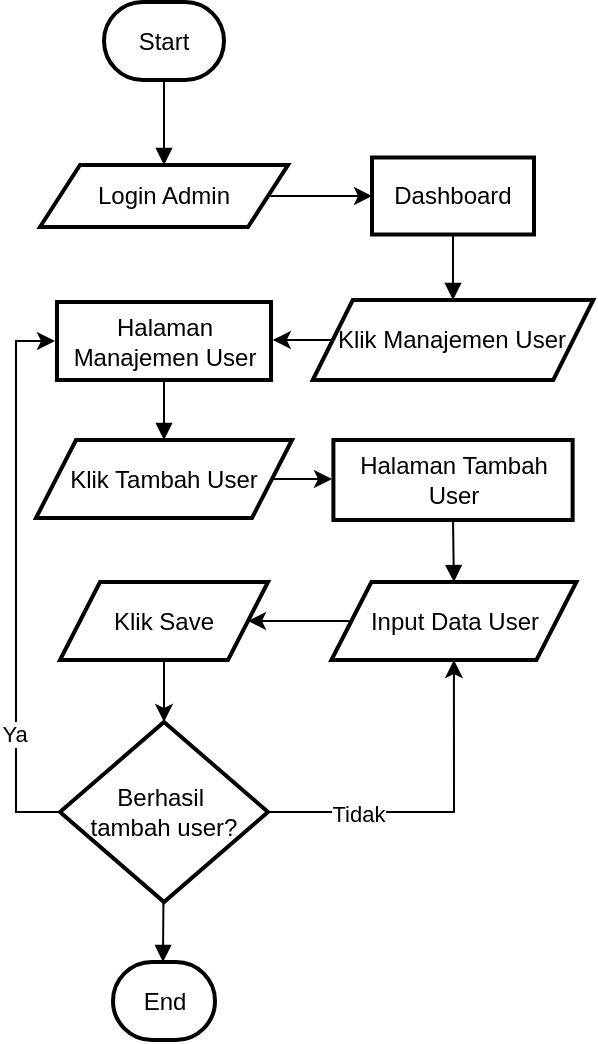 <mxfile version="28.2.1" pages="5">
  <diagram name="Page-1" id="9uMEYxBo3IEcqeKwE3GO">
    <mxGraphModel dx="1042" dy="562" grid="1" gridSize="10" guides="1" tooltips="1" connect="1" arrows="1" fold="1" page="1" pageScale="1" pageWidth="827" pageHeight="1169" math="0" shadow="0">
      <root>
        <mxCell id="0" />
        <mxCell id="1" parent="0" />
        <mxCell id="-Fsse6KK2wDtD502SSPF-1" value="Start" style="rounded=1;whiteSpace=wrap;arcSize=50;strokeWidth=2;" vertex="1" parent="1">
          <mxGeometry x="116" y="20" width="60" height="39" as="geometry" />
        </mxCell>
        <mxCell id="-Fsse6KK2wDtD502SSPF-22" style="edgeStyle=orthogonalEdgeStyle;rounded=0;orthogonalLoop=1;jettySize=auto;html=1;entryX=0;entryY=0.5;entryDx=0;entryDy=0;" edge="1" parent="1" source="-Fsse6KK2wDtD502SSPF-2" target="-Fsse6KK2wDtD502SSPF-3">
          <mxGeometry relative="1" as="geometry" />
        </mxCell>
        <mxCell id="-Fsse6KK2wDtD502SSPF-2" value="Login Admin" style="shape=parallelogram;perimeter=parallelogramPerimeter;fixedSize=1;strokeWidth=2;whiteSpace=wrap;" vertex="1" parent="1">
          <mxGeometry x="84" y="101.5" width="124" height="31" as="geometry" />
        </mxCell>
        <mxCell id="-Fsse6KK2wDtD502SSPF-3" value="Dashboard" style="whiteSpace=wrap;strokeWidth=2;" vertex="1" parent="1">
          <mxGeometry x="250" y="97.75" width="81" height="38.5" as="geometry" />
        </mxCell>
        <mxCell id="-Fsse6KK2wDtD502SSPF-23" style="edgeStyle=orthogonalEdgeStyle;rounded=0;orthogonalLoop=1;jettySize=auto;html=1;entryX=1;entryY=0.5;entryDx=0;entryDy=0;" edge="1" parent="1" source="-Fsse6KK2wDtD502SSPF-4" target="-Fsse6KK2wDtD502SSPF-5">
          <mxGeometry relative="1" as="geometry" />
        </mxCell>
        <mxCell id="-Fsse6KK2wDtD502SSPF-4" value="Klik Manajemen User" style="shape=parallelogram;perimeter=parallelogramPerimeter;fixedSize=1;strokeWidth=2;whiteSpace=wrap;" vertex="1" parent="1">
          <mxGeometry x="220.38" y="169" width="140.25" height="40" as="geometry" />
        </mxCell>
        <mxCell id="-Fsse6KK2wDtD502SSPF-5" value="Halaman Manajemen User" style="whiteSpace=wrap;strokeWidth=2;" vertex="1" parent="1">
          <mxGeometry x="92.5" y="170" width="107" height="39" as="geometry" />
        </mxCell>
        <mxCell id="-Fsse6KK2wDtD502SSPF-24" style="edgeStyle=orthogonalEdgeStyle;rounded=0;orthogonalLoop=1;jettySize=auto;html=1;entryX=0;entryY=0.5;entryDx=0;entryDy=0;" edge="1" parent="1" source="-Fsse6KK2wDtD502SSPF-6" target="-Fsse6KK2wDtD502SSPF-7">
          <mxGeometry relative="1" as="geometry" />
        </mxCell>
        <mxCell id="-Fsse6KK2wDtD502SSPF-6" value="Klik Tambah User" style="shape=parallelogram;perimeter=parallelogramPerimeter;fixedSize=1;strokeWidth=2;whiteSpace=wrap;" vertex="1" parent="1">
          <mxGeometry x="82" y="239" width="128" height="39" as="geometry" />
        </mxCell>
        <mxCell id="-Fsse6KK2wDtD502SSPF-7" value="Halaman Tambah User" style="whiteSpace=wrap;strokeWidth=2;" vertex="1" parent="1">
          <mxGeometry x="230.7" y="239" width="119.62" height="40" as="geometry" />
        </mxCell>
        <mxCell id="-Fsse6KK2wDtD502SSPF-25" style="edgeStyle=orthogonalEdgeStyle;rounded=0;orthogonalLoop=1;jettySize=auto;html=1;entryX=1;entryY=0.5;entryDx=0;entryDy=0;" edge="1" parent="1" source="-Fsse6KK2wDtD502SSPF-8" target="-Fsse6KK2wDtD502SSPF-9">
          <mxGeometry relative="1" as="geometry" />
        </mxCell>
        <mxCell id="-Fsse6KK2wDtD502SSPF-8" value="Input Data User" style="shape=parallelogram;perimeter=parallelogramPerimeter;fixedSize=1;strokeWidth=2;whiteSpace=wrap;" vertex="1" parent="1">
          <mxGeometry x="229.7" y="310" width="122.5" height="39" as="geometry" />
        </mxCell>
        <mxCell id="-Fsse6KK2wDtD502SSPF-27" style="edgeStyle=orthogonalEdgeStyle;rounded=0;orthogonalLoop=1;jettySize=auto;html=1;entryX=0.5;entryY=0;entryDx=0;entryDy=0;" edge="1" parent="1" source="-Fsse6KK2wDtD502SSPF-9" target="-Fsse6KK2wDtD502SSPF-26">
          <mxGeometry relative="1" as="geometry" />
        </mxCell>
        <mxCell id="-Fsse6KK2wDtD502SSPF-9" value="Klik Save" style="shape=parallelogram;perimeter=parallelogramPerimeter;fixedSize=1;strokeWidth=2;whiteSpace=wrap;" vertex="1" parent="1">
          <mxGeometry x="94" y="310" width="104" height="39" as="geometry" />
        </mxCell>
        <mxCell id="-Fsse6KK2wDtD502SSPF-11" value="End" style="rounded=1;whiteSpace=wrap;arcSize=50;strokeWidth=2;" vertex="1" parent="1">
          <mxGeometry x="120.5" y="500" width="51" height="39" as="geometry" />
        </mxCell>
        <mxCell id="-Fsse6KK2wDtD502SSPF-12" value="" style="curved=1;startArrow=none;endArrow=block;exitX=0.5;exitY=1;entryX=0.5;entryY=0;rounded=0;" edge="1" parent="1" source="-Fsse6KK2wDtD502SSPF-1" target="-Fsse6KK2wDtD502SSPF-2">
          <mxGeometry relative="1" as="geometry">
            <Array as="points" />
          </mxGeometry>
        </mxCell>
        <mxCell id="-Fsse6KK2wDtD502SSPF-14" value="" style="curved=1;startArrow=none;endArrow=block;exitX=0.5;exitY=1;entryX=0.5;entryY=0;rounded=0;" edge="1" parent="1" source="-Fsse6KK2wDtD502SSPF-3" target="-Fsse6KK2wDtD502SSPF-4">
          <mxGeometry relative="1" as="geometry">
            <Array as="points" />
          </mxGeometry>
        </mxCell>
        <mxCell id="-Fsse6KK2wDtD502SSPF-16" value="" style="curved=1;startArrow=none;endArrow=block;exitX=0.5;exitY=1;entryX=0.5;entryY=0;rounded=0;" edge="1" parent="1" source="-Fsse6KK2wDtD502SSPF-5" target="-Fsse6KK2wDtD502SSPF-6">
          <mxGeometry relative="1" as="geometry">
            <Array as="points" />
          </mxGeometry>
        </mxCell>
        <mxCell id="-Fsse6KK2wDtD502SSPF-18" value="" style="curved=1;startArrow=none;endArrow=block;exitX=0.5;exitY=1;entryX=0.5;entryY=0;rounded=0;" edge="1" parent="1" source="-Fsse6KK2wDtD502SSPF-7" target="-Fsse6KK2wDtD502SSPF-8">
          <mxGeometry relative="1" as="geometry">
            <Array as="points" />
          </mxGeometry>
        </mxCell>
        <mxCell id="-Fsse6KK2wDtD502SSPF-21" value="" style="curved=1;startArrow=none;endArrow=block;exitX=0.5;exitY=1;entryX=0.49;entryY=0;rounded=0;" edge="1" parent="1" target="-Fsse6KK2wDtD502SSPF-11">
          <mxGeometry relative="1" as="geometry">
            <Array as="points" />
            <mxPoint x="146" y="430" as="sourcePoint" />
          </mxGeometry>
        </mxCell>
        <mxCell id="-Fsse6KK2wDtD502SSPF-28" style="edgeStyle=orthogonalEdgeStyle;rounded=0;orthogonalLoop=1;jettySize=auto;html=1;entryX=0.5;entryY=1;entryDx=0;entryDy=0;" edge="1" parent="1" source="-Fsse6KK2wDtD502SSPF-26" target="-Fsse6KK2wDtD502SSPF-8">
          <mxGeometry relative="1" as="geometry" />
        </mxCell>
        <mxCell id="-Fsse6KK2wDtD502SSPF-29" value="Tidak" style="edgeLabel;html=1;align=center;verticalAlign=middle;resizable=0;points=[];" vertex="1" connectable="0" parent="-Fsse6KK2wDtD502SSPF-28">
          <mxGeometry x="-0.472" y="-1" relative="1" as="geometry">
            <mxPoint as="offset" />
          </mxGeometry>
        </mxCell>
        <mxCell id="-Fsse6KK2wDtD502SSPF-30" style="edgeStyle=orthogonalEdgeStyle;rounded=0;orthogonalLoop=1;jettySize=auto;html=1;entryX=0;entryY=0.5;entryDx=0;entryDy=0;" edge="1" parent="1">
          <mxGeometry relative="1" as="geometry">
            <mxPoint x="93" y="425" as="sourcePoint" />
            <mxPoint x="91.5" y="189.5" as="targetPoint" />
            <Array as="points">
              <mxPoint x="72" y="425" />
              <mxPoint x="72" y="190" />
            </Array>
          </mxGeometry>
        </mxCell>
        <mxCell id="-Fsse6KK2wDtD502SSPF-31" value="Ya" style="edgeLabel;html=1;align=center;verticalAlign=middle;resizable=0;points=[];" vertex="1" connectable="0" parent="-Fsse6KK2wDtD502SSPF-30">
          <mxGeometry x="-0.564" y="1" relative="1" as="geometry">
            <mxPoint as="offset" />
          </mxGeometry>
        </mxCell>
        <mxCell id="-Fsse6KK2wDtD502SSPF-26" value="Berhasil&amp;nbsp;&lt;div&gt;tambah user?&lt;/div&gt;" style="rhombus;whiteSpace=wrap;html=1;strokeWidth=2;" vertex="1" parent="1">
          <mxGeometry x="94" y="380" width="104" height="90" as="geometry" />
        </mxCell>
      </root>
    </mxGraphModel>
  </diagram>
  <diagram id="5_Augxhvg50L1QtNSz3u" name="Page-2">
    <mxGraphModel dx="1042" dy="562" grid="1" gridSize="10" guides="1" tooltips="1" connect="1" arrows="1" fold="1" page="1" pageScale="1" pageWidth="827" pageHeight="1169" math="0" shadow="0">
      <root>
        <mxCell id="0" />
        <mxCell id="1" parent="0" />
        <mxCell id="MgjwpWMAUwh1bHipNzej-1" value="Start" style="rounded=1;whiteSpace=wrap;arcSize=50;strokeWidth=2;" vertex="1" parent="1">
          <mxGeometry x="94" y="30" width="60" height="39" as="geometry" />
        </mxCell>
        <mxCell id="MgjwpWMAUwh1bHipNzej-2" style="edgeStyle=orthogonalEdgeStyle;rounded=0;orthogonalLoop=1;jettySize=auto;html=1;entryX=0;entryY=0.5;entryDx=0;entryDy=0;" edge="1" parent="1" source="MgjwpWMAUwh1bHipNzej-3" target="MgjwpWMAUwh1bHipNzej-4">
          <mxGeometry relative="1" as="geometry" />
        </mxCell>
        <mxCell id="MgjwpWMAUwh1bHipNzej-3" value="Login Guru" style="shape=parallelogram;perimeter=parallelogramPerimeter;fixedSize=1;strokeWidth=2;whiteSpace=wrap;" vertex="1" parent="1">
          <mxGeometry x="62" y="111.5" width="124" height="31" as="geometry" />
        </mxCell>
        <mxCell id="MgjwpWMAUwh1bHipNzej-4" value="Dashboard" style="whiteSpace=wrap;strokeWidth=2;" vertex="1" parent="1">
          <mxGeometry x="228" y="107.75" width="81" height="38.5" as="geometry" />
        </mxCell>
        <mxCell id="MgjwpWMAUwh1bHipNzej-5" style="edgeStyle=orthogonalEdgeStyle;rounded=0;orthogonalLoop=1;jettySize=auto;html=1;entryX=1;entryY=0.5;entryDx=0;entryDy=0;" edge="1" parent="1" source="MgjwpWMAUwh1bHipNzej-6" target="MgjwpWMAUwh1bHipNzej-7">
          <mxGeometry relative="1" as="geometry" />
        </mxCell>
        <mxCell id="MgjwpWMAUwh1bHipNzej-6" value="Klik Classroom" style="shape=parallelogram;perimeter=parallelogramPerimeter;fixedSize=1;strokeWidth=2;whiteSpace=wrap;" vertex="1" parent="1">
          <mxGeometry x="198.38" y="179" width="140.25" height="40" as="geometry" />
        </mxCell>
        <mxCell id="MgjwpWMAUwh1bHipNzej-7" value="Halaman Data Kelas" style="whiteSpace=wrap;strokeWidth=2;" vertex="1" parent="1">
          <mxGeometry x="70.5" y="180" width="107" height="39" as="geometry" />
        </mxCell>
        <mxCell id="MgjwpWMAUwh1bHipNzej-8" style="edgeStyle=orthogonalEdgeStyle;rounded=0;orthogonalLoop=1;jettySize=auto;html=1;entryX=0;entryY=0.5;entryDx=0;entryDy=0;" edge="1" parent="1" source="MgjwpWMAUwh1bHipNzej-9" target="MgjwpWMAUwh1bHipNzej-10">
          <mxGeometry relative="1" as="geometry" />
        </mxCell>
        <mxCell id="MgjwpWMAUwh1bHipNzej-9" value="Klik Tambah Kelas" style="shape=parallelogram;perimeter=parallelogramPerimeter;fixedSize=1;strokeWidth=2;whiteSpace=wrap;" vertex="1" parent="1">
          <mxGeometry x="60" y="249" width="128" height="39" as="geometry" />
        </mxCell>
        <mxCell id="MgjwpWMAUwh1bHipNzej-10" value="Halaman Tambah Kelas" style="whiteSpace=wrap;strokeWidth=2;" vertex="1" parent="1">
          <mxGeometry x="208.7" y="249" width="119.62" height="40" as="geometry" />
        </mxCell>
        <mxCell id="MgjwpWMAUwh1bHipNzej-11" style="edgeStyle=orthogonalEdgeStyle;rounded=0;orthogonalLoop=1;jettySize=auto;html=1;entryX=1;entryY=0.5;entryDx=0;entryDy=0;" edge="1" parent="1" source="MgjwpWMAUwh1bHipNzej-12" target="MgjwpWMAUwh1bHipNzej-14">
          <mxGeometry relative="1" as="geometry" />
        </mxCell>
        <mxCell id="MgjwpWMAUwh1bHipNzej-12" value="Input Data Kelas" style="shape=parallelogram;perimeter=parallelogramPerimeter;fixedSize=1;strokeWidth=2;whiteSpace=wrap;" vertex="1" parent="1">
          <mxGeometry x="207.7" y="320" width="122.5" height="39" as="geometry" />
        </mxCell>
        <mxCell id="MgjwpWMAUwh1bHipNzej-13" style="edgeStyle=orthogonalEdgeStyle;rounded=0;orthogonalLoop=1;jettySize=auto;html=1;entryX=0.5;entryY=0;entryDx=0;entryDy=0;" edge="1" parent="1" source="MgjwpWMAUwh1bHipNzej-14" target="MgjwpWMAUwh1bHipNzej-25">
          <mxGeometry relative="1" as="geometry" />
        </mxCell>
        <mxCell id="MgjwpWMAUwh1bHipNzej-14" value="Klik Save" style="shape=parallelogram;perimeter=parallelogramPerimeter;fixedSize=1;strokeWidth=2;whiteSpace=wrap;" vertex="1" parent="1">
          <mxGeometry x="72" y="320" width="104" height="39" as="geometry" />
        </mxCell>
        <mxCell id="MgjwpWMAUwh1bHipNzej-15" value="End" style="rounded=1;whiteSpace=wrap;arcSize=50;strokeWidth=2;" vertex="1" parent="1">
          <mxGeometry x="98.5" y="510" width="51" height="39" as="geometry" />
        </mxCell>
        <mxCell id="MgjwpWMAUwh1bHipNzej-16" value="" style="curved=1;startArrow=none;endArrow=block;exitX=0.5;exitY=1;entryX=0.5;entryY=0;rounded=0;" edge="1" parent="1" source="MgjwpWMAUwh1bHipNzej-1" target="MgjwpWMAUwh1bHipNzej-3">
          <mxGeometry relative="1" as="geometry">
            <Array as="points" />
          </mxGeometry>
        </mxCell>
        <mxCell id="MgjwpWMAUwh1bHipNzej-17" value="" style="curved=1;startArrow=none;endArrow=block;exitX=0.5;exitY=1;entryX=0.5;entryY=0;rounded=0;" edge="1" parent="1" source="MgjwpWMAUwh1bHipNzej-4" target="MgjwpWMAUwh1bHipNzej-6">
          <mxGeometry relative="1" as="geometry">
            <Array as="points" />
          </mxGeometry>
        </mxCell>
        <mxCell id="MgjwpWMAUwh1bHipNzej-18" value="" style="curved=1;startArrow=none;endArrow=block;exitX=0.5;exitY=1;entryX=0.5;entryY=0;rounded=0;" edge="1" parent="1" source="MgjwpWMAUwh1bHipNzej-7" target="MgjwpWMAUwh1bHipNzej-9">
          <mxGeometry relative="1" as="geometry">
            <Array as="points" />
          </mxGeometry>
        </mxCell>
        <mxCell id="MgjwpWMAUwh1bHipNzej-19" value="" style="curved=1;startArrow=none;endArrow=block;exitX=0.5;exitY=1;entryX=0.5;entryY=0;rounded=0;" edge="1" parent="1" source="MgjwpWMAUwh1bHipNzej-10" target="MgjwpWMAUwh1bHipNzej-12">
          <mxGeometry relative="1" as="geometry">
            <Array as="points" />
          </mxGeometry>
        </mxCell>
        <mxCell id="MgjwpWMAUwh1bHipNzej-20" value="" style="curved=1;startArrow=none;endArrow=block;exitX=0.5;exitY=1;entryX=0.49;entryY=0;rounded=0;" edge="1" parent="1" target="MgjwpWMAUwh1bHipNzej-15">
          <mxGeometry relative="1" as="geometry">
            <Array as="points" />
            <mxPoint x="124" y="440" as="sourcePoint" />
          </mxGeometry>
        </mxCell>
        <mxCell id="MgjwpWMAUwh1bHipNzej-21" style="edgeStyle=orthogonalEdgeStyle;rounded=0;orthogonalLoop=1;jettySize=auto;html=1;entryX=0.5;entryY=1;entryDx=0;entryDy=0;" edge="1" parent="1" source="MgjwpWMAUwh1bHipNzej-25" target="MgjwpWMAUwh1bHipNzej-12">
          <mxGeometry relative="1" as="geometry" />
        </mxCell>
        <mxCell id="MgjwpWMAUwh1bHipNzej-22" value="Tidak" style="edgeLabel;html=1;align=center;verticalAlign=middle;resizable=0;points=[];" vertex="1" connectable="0" parent="MgjwpWMAUwh1bHipNzej-21">
          <mxGeometry x="-0.472" y="-1" relative="1" as="geometry">
            <mxPoint as="offset" />
          </mxGeometry>
        </mxCell>
        <mxCell id="MgjwpWMAUwh1bHipNzej-23" style="edgeStyle=orthogonalEdgeStyle;rounded=0;orthogonalLoop=1;jettySize=auto;html=1;entryX=0;entryY=0.5;entryDx=0;entryDy=0;" edge="1" parent="1">
          <mxGeometry relative="1" as="geometry">
            <mxPoint x="71" y="435" as="sourcePoint" />
            <mxPoint x="69.5" y="199.5" as="targetPoint" />
            <Array as="points">
              <mxPoint x="50" y="435" />
              <mxPoint x="50" y="200" />
            </Array>
          </mxGeometry>
        </mxCell>
        <mxCell id="MgjwpWMAUwh1bHipNzej-24" value="Ya" style="edgeLabel;html=1;align=center;verticalAlign=middle;resizable=0;points=[];" vertex="1" connectable="0" parent="MgjwpWMAUwh1bHipNzej-23">
          <mxGeometry x="-0.564" y="1" relative="1" as="geometry">
            <mxPoint as="offset" />
          </mxGeometry>
        </mxCell>
        <mxCell id="MgjwpWMAUwh1bHipNzej-25" value="Berhasil&amp;nbsp;&lt;div&gt;tambah?&lt;/div&gt;" style="rhombus;whiteSpace=wrap;html=1;strokeWidth=2;" vertex="1" parent="1">
          <mxGeometry x="72" y="390" width="104" height="90" as="geometry" />
        </mxCell>
      </root>
    </mxGraphModel>
  </diagram>
  <diagram id="jF4L97sI0OsDzthjGiHm" name="Page-3">
    <mxGraphModel dx="1042" dy="562" grid="1" gridSize="10" guides="1" tooltips="1" connect="1" arrows="1" fold="1" page="1" pageScale="1" pageWidth="827" pageHeight="1169" math="0" shadow="0">
      <root>
        <mxCell id="0" />
        <mxCell id="1" parent="0" />
        <mxCell id="3olE47jAz2btx7Lz6cdl-1" value="Start" style="rounded=1;whiteSpace=wrap;arcSize=50;strokeWidth=2;" vertex="1" parent="1">
          <mxGeometry x="94" y="30" width="60" height="39" as="geometry" />
        </mxCell>
        <mxCell id="3olE47jAz2btx7Lz6cdl-2" style="edgeStyle=orthogonalEdgeStyle;rounded=0;orthogonalLoop=1;jettySize=auto;html=1;entryX=0;entryY=0.5;entryDx=0;entryDy=0;" edge="1" parent="1" source="3olE47jAz2btx7Lz6cdl-3" target="3olE47jAz2btx7Lz6cdl-4">
          <mxGeometry relative="1" as="geometry" />
        </mxCell>
        <mxCell id="3olE47jAz2btx7Lz6cdl-3" value="Login Guru" style="shape=parallelogram;perimeter=parallelogramPerimeter;fixedSize=1;strokeWidth=2;whiteSpace=wrap;" vertex="1" parent="1">
          <mxGeometry x="62" y="111.5" width="124" height="31" as="geometry" />
        </mxCell>
        <mxCell id="3olE47jAz2btx7Lz6cdl-4" value="Dashboard" style="whiteSpace=wrap;strokeWidth=2;" vertex="1" parent="1">
          <mxGeometry x="228" y="107.75" width="81" height="38.5" as="geometry" />
        </mxCell>
        <mxCell id="3olE47jAz2btx7Lz6cdl-5" style="edgeStyle=orthogonalEdgeStyle;rounded=0;orthogonalLoop=1;jettySize=auto;html=1;entryX=1;entryY=0.5;entryDx=0;entryDy=0;" edge="1" parent="1" source="3olE47jAz2btx7Lz6cdl-6" target="3olE47jAz2btx7Lz6cdl-7">
          <mxGeometry relative="1" as="geometry" />
        </mxCell>
        <mxCell id="3olE47jAz2btx7Lz6cdl-6" value="Klik Module" style="shape=parallelogram;perimeter=parallelogramPerimeter;fixedSize=1;strokeWidth=2;whiteSpace=wrap;" vertex="1" parent="1">
          <mxGeometry x="198.38" y="179" width="140.25" height="40" as="geometry" />
        </mxCell>
        <mxCell id="3olE47jAz2btx7Lz6cdl-7" value="Halaman Data Module" style="whiteSpace=wrap;strokeWidth=2;" vertex="1" parent="1">
          <mxGeometry x="70.5" y="180" width="107" height="39" as="geometry" />
        </mxCell>
        <mxCell id="3olE47jAz2btx7Lz6cdl-26" style="edgeStyle=orthogonalEdgeStyle;rounded=0;orthogonalLoop=1;jettySize=auto;html=1;entryX=0;entryY=0.5;entryDx=0;entryDy=0;" edge="1" parent="1" source="3olE47jAz2btx7Lz6cdl-9" target="3olE47jAz2btx7Lz6cdl-10">
          <mxGeometry relative="1" as="geometry" />
        </mxCell>
        <mxCell id="3olE47jAz2btx7Lz6cdl-9" value="Klik Tambah Module" style="shape=parallelogram;perimeter=parallelogramPerimeter;fixedSize=1;strokeWidth=2;whiteSpace=wrap;" vertex="1" parent="1">
          <mxGeometry x="55" y="249" width="138" height="39" as="geometry" />
        </mxCell>
        <mxCell id="3olE47jAz2btx7Lz6cdl-10" value="Halaman Tambah Module" style="whiteSpace=wrap;strokeWidth=2;" vertex="1" parent="1">
          <mxGeometry x="219.01" y="249" width="119.62" height="40" as="geometry" />
        </mxCell>
        <mxCell id="3olE47jAz2btx7Lz6cdl-11" style="edgeStyle=orthogonalEdgeStyle;rounded=0;orthogonalLoop=1;jettySize=auto;html=1;entryX=1;entryY=0.5;entryDx=0;entryDy=0;" edge="1" parent="1" source="3olE47jAz2btx7Lz6cdl-12" target="3olE47jAz2btx7Lz6cdl-14">
          <mxGeometry relative="1" as="geometry" />
        </mxCell>
        <mxCell id="3olE47jAz2btx7Lz6cdl-12" value="Input Data Module" style="shape=parallelogram;perimeter=parallelogramPerimeter;fixedSize=1;strokeWidth=2;whiteSpace=wrap;" vertex="1" parent="1">
          <mxGeometry x="212.61" y="320" width="132.43" height="39" as="geometry" />
        </mxCell>
        <mxCell id="3olE47jAz2btx7Lz6cdl-13" style="edgeStyle=orthogonalEdgeStyle;rounded=0;orthogonalLoop=1;jettySize=auto;html=1;entryX=0.5;entryY=0;entryDx=0;entryDy=0;" edge="1" parent="1" source="3olE47jAz2btx7Lz6cdl-14" target="3olE47jAz2btx7Lz6cdl-25">
          <mxGeometry relative="1" as="geometry" />
        </mxCell>
        <mxCell id="3olE47jAz2btx7Lz6cdl-14" value="Klik Save" style="shape=parallelogram;perimeter=parallelogramPerimeter;fixedSize=1;strokeWidth=2;whiteSpace=wrap;" vertex="1" parent="1">
          <mxGeometry x="72" y="320" width="104" height="39" as="geometry" />
        </mxCell>
        <mxCell id="3olE47jAz2btx7Lz6cdl-15" value="End" style="rounded=1;whiteSpace=wrap;arcSize=50;strokeWidth=2;" vertex="1" parent="1">
          <mxGeometry x="98.5" y="510" width="51" height="39" as="geometry" />
        </mxCell>
        <mxCell id="3olE47jAz2btx7Lz6cdl-16" value="" style="curved=1;startArrow=none;endArrow=block;exitX=0.5;exitY=1;entryX=0.5;entryY=0;rounded=0;" edge="1" parent="1" source="3olE47jAz2btx7Lz6cdl-1" target="3olE47jAz2btx7Lz6cdl-3">
          <mxGeometry relative="1" as="geometry">
            <Array as="points" />
          </mxGeometry>
        </mxCell>
        <mxCell id="3olE47jAz2btx7Lz6cdl-17" value="" style="curved=1;startArrow=none;endArrow=block;exitX=0.5;exitY=1;entryX=0.5;entryY=0;rounded=0;" edge="1" parent="1" source="3olE47jAz2btx7Lz6cdl-4" target="3olE47jAz2btx7Lz6cdl-6">
          <mxGeometry relative="1" as="geometry">
            <Array as="points" />
          </mxGeometry>
        </mxCell>
        <mxCell id="3olE47jAz2btx7Lz6cdl-18" value="" style="curved=1;startArrow=none;endArrow=block;exitX=0.5;exitY=1;entryX=0.5;entryY=0;rounded=0;" edge="1" parent="1" source="3olE47jAz2btx7Lz6cdl-7" target="3olE47jAz2btx7Lz6cdl-9">
          <mxGeometry relative="1" as="geometry">
            <Array as="points" />
          </mxGeometry>
        </mxCell>
        <mxCell id="3olE47jAz2btx7Lz6cdl-19" value="" style="curved=1;startArrow=none;endArrow=block;exitX=0.5;exitY=1;entryX=0.5;entryY=0;rounded=0;" edge="1" parent="1" source="3olE47jAz2btx7Lz6cdl-10" target="3olE47jAz2btx7Lz6cdl-12">
          <mxGeometry relative="1" as="geometry">
            <Array as="points" />
          </mxGeometry>
        </mxCell>
        <mxCell id="3olE47jAz2btx7Lz6cdl-20" value="" style="curved=1;startArrow=none;endArrow=block;exitX=0.5;exitY=1;entryX=0.49;entryY=0;rounded=0;" edge="1" parent="1" target="3olE47jAz2btx7Lz6cdl-15">
          <mxGeometry relative="1" as="geometry">
            <Array as="points" />
            <mxPoint x="124" y="440" as="sourcePoint" />
          </mxGeometry>
        </mxCell>
        <mxCell id="3olE47jAz2btx7Lz6cdl-21" style="edgeStyle=orthogonalEdgeStyle;rounded=0;orthogonalLoop=1;jettySize=auto;html=1;entryX=0.5;entryY=1;entryDx=0;entryDy=0;" edge="1" parent="1" source="3olE47jAz2btx7Lz6cdl-25" target="3olE47jAz2btx7Lz6cdl-12">
          <mxGeometry relative="1" as="geometry" />
        </mxCell>
        <mxCell id="3olE47jAz2btx7Lz6cdl-22" value="Tidak" style="edgeLabel;html=1;align=center;verticalAlign=middle;resizable=0;points=[];" vertex="1" connectable="0" parent="3olE47jAz2btx7Lz6cdl-21">
          <mxGeometry x="-0.472" y="-1" relative="1" as="geometry">
            <mxPoint as="offset" />
          </mxGeometry>
        </mxCell>
        <mxCell id="3olE47jAz2btx7Lz6cdl-23" style="edgeStyle=orthogonalEdgeStyle;rounded=0;orthogonalLoop=1;jettySize=auto;html=1;entryX=0;entryY=0.5;entryDx=0;entryDy=0;" edge="1" parent="1">
          <mxGeometry relative="1" as="geometry">
            <mxPoint x="71" y="435" as="sourcePoint" />
            <mxPoint x="69.5" y="199.5" as="targetPoint" />
            <Array as="points">
              <mxPoint x="50" y="435" />
              <mxPoint x="50" y="200" />
            </Array>
          </mxGeometry>
        </mxCell>
        <mxCell id="3olE47jAz2btx7Lz6cdl-24" value="Ya" style="edgeLabel;html=1;align=center;verticalAlign=middle;resizable=0;points=[];" vertex="1" connectable="0" parent="3olE47jAz2btx7Lz6cdl-23">
          <mxGeometry x="-0.564" y="1" relative="1" as="geometry">
            <mxPoint as="offset" />
          </mxGeometry>
        </mxCell>
        <mxCell id="3olE47jAz2btx7Lz6cdl-25" value="Berhasil&amp;nbsp;&lt;div&gt;tambah?&lt;/div&gt;" style="rhombus;whiteSpace=wrap;html=1;strokeWidth=2;" vertex="1" parent="1">
          <mxGeometry x="72" y="390" width="104" height="90" as="geometry" />
        </mxCell>
      </root>
    </mxGraphModel>
  </diagram>
  <diagram id="MmJhdomhC8NiukcX4lR3" name="Page-4">
    <mxGraphModel dx="1042" dy="562" grid="1" gridSize="10" guides="1" tooltips="1" connect="1" arrows="1" fold="1" page="1" pageScale="1" pageWidth="827" pageHeight="1169" math="0" shadow="0">
      <root>
        <mxCell id="0" />
        <mxCell id="1" parent="0" />
        <mxCell id="OVPwF6OddKY3ULpPu2cz-1" value="Start" style="rounded=1;whiteSpace=wrap;arcSize=50;strokeWidth=2;" vertex="1" parent="1">
          <mxGeometry x="114" y="40" width="60" height="39" as="geometry" />
        </mxCell>
        <mxCell id="OVPwF6OddKY3ULpPu2cz-2" style="edgeStyle=orthogonalEdgeStyle;rounded=0;orthogonalLoop=1;jettySize=auto;html=1;entryX=0;entryY=0.5;entryDx=0;entryDy=0;" edge="1" parent="1" source="OVPwF6OddKY3ULpPu2cz-3" target="OVPwF6OddKY3ULpPu2cz-4">
          <mxGeometry relative="1" as="geometry" />
        </mxCell>
        <mxCell id="OVPwF6OddKY3ULpPu2cz-3" value="Login Guru" style="shape=parallelogram;perimeter=parallelogramPerimeter;fixedSize=1;strokeWidth=2;whiteSpace=wrap;" vertex="1" parent="1">
          <mxGeometry x="82" y="121.5" width="124" height="31" as="geometry" />
        </mxCell>
        <mxCell id="OVPwF6OddKY3ULpPu2cz-4" value="Dashboard" style="whiteSpace=wrap;strokeWidth=2;" vertex="1" parent="1">
          <mxGeometry x="248" y="117.75" width="81" height="38.5" as="geometry" />
        </mxCell>
        <mxCell id="OVPwF6OddKY3ULpPu2cz-5" style="edgeStyle=orthogonalEdgeStyle;rounded=0;orthogonalLoop=1;jettySize=auto;html=1;entryX=1;entryY=0.5;entryDx=0;entryDy=0;" edge="1" parent="1" source="OVPwF6OddKY3ULpPu2cz-6" target="OVPwF6OddKY3ULpPu2cz-7">
          <mxGeometry relative="1" as="geometry" />
        </mxCell>
        <mxCell id="OVPwF6OddKY3ULpPu2cz-6" value="Klik Module" style="shape=parallelogram;perimeter=parallelogramPerimeter;fixedSize=1;strokeWidth=2;whiteSpace=wrap;" vertex="1" parent="1">
          <mxGeometry x="218.38" y="189" width="140.25" height="40" as="geometry" />
        </mxCell>
        <mxCell id="OVPwF6OddKY3ULpPu2cz-7" value="Halaman Data Module" style="whiteSpace=wrap;strokeWidth=2;" vertex="1" parent="1">
          <mxGeometry x="90.5" y="190" width="107" height="39" as="geometry" />
        </mxCell>
        <mxCell id="OVPwF6OddKY3ULpPu2cz-8" style="edgeStyle=orthogonalEdgeStyle;rounded=0;orthogonalLoop=1;jettySize=auto;html=1;entryX=0;entryY=0.5;entryDx=0;entryDy=0;" edge="1" parent="1" source="OVPwF6OddKY3ULpPu2cz-9" target="OVPwF6OddKY3ULpPu2cz-10">
          <mxGeometry relative="1" as="geometry" />
        </mxCell>
        <mxCell id="OVPwF6OddKY3ULpPu2cz-9" value="Pilih Module" style="shape=parallelogram;perimeter=parallelogramPerimeter;fixedSize=1;strokeWidth=2;whiteSpace=wrap;" vertex="1" parent="1">
          <mxGeometry x="75" y="259" width="138" height="39" as="geometry" />
        </mxCell>
        <mxCell id="OVPwF6OddKY3ULpPu2cz-10" value="Halaman Sub Module" style="whiteSpace=wrap;strokeWidth=2;" vertex="1" parent="1">
          <mxGeometry x="239.01" y="259" width="119.62" height="40" as="geometry" />
        </mxCell>
        <mxCell id="OVPwF6OddKY3ULpPu2cz-11" style="edgeStyle=orthogonalEdgeStyle;rounded=0;orthogonalLoop=1;jettySize=auto;html=1;entryX=1;entryY=0.5;entryDx=0;entryDy=0;" edge="1" parent="1" source="OVPwF6OddKY3ULpPu2cz-12" target="OVPwF6OddKY3ULpPu2cz-14">
          <mxGeometry relative="1" as="geometry" />
        </mxCell>
        <mxCell id="OVPwF6OddKY3ULpPu2cz-12" value="Pilih Tambah &#xa;Sub Module" style="shape=parallelogram;perimeter=parallelogramPerimeter;fixedSize=1;strokeWidth=2;whiteSpace=wrap;" vertex="1" parent="1">
          <mxGeometry x="232.61" y="330" width="132.43" height="39" as="geometry" />
        </mxCell>
        <mxCell id="OVPwF6OddKY3ULpPu2cz-27" style="edgeStyle=orthogonalEdgeStyle;rounded=0;orthogonalLoop=1;jettySize=auto;html=1;entryX=0.5;entryY=0;entryDx=0;entryDy=0;" edge="1" parent="1" source="OVPwF6OddKY3ULpPu2cz-14" target="OVPwF6OddKY3ULpPu2cz-26">
          <mxGeometry relative="1" as="geometry" />
        </mxCell>
        <mxCell id="OVPwF6OddKY3ULpPu2cz-14" value="Halaman Tambah Sub Module" style="shape=parallelogram;perimeter=parallelogramPerimeter;fixedSize=1;strokeWidth=2;whiteSpace=wrap;size=-2;" vertex="1" parent="1">
          <mxGeometry x="92" y="330" width="104" height="39" as="geometry" />
        </mxCell>
        <mxCell id="OVPwF6OddKY3ULpPu2cz-15" value="End" style="rounded=1;whiteSpace=wrap;arcSize=50;strokeWidth=2;" vertex="1" parent="1">
          <mxGeometry x="273.32" y="590" width="51" height="39" as="geometry" />
        </mxCell>
        <mxCell id="OVPwF6OddKY3ULpPu2cz-16" value="" style="curved=1;startArrow=none;endArrow=block;exitX=0.5;exitY=1;entryX=0.5;entryY=0;rounded=0;" edge="1" parent="1" source="OVPwF6OddKY3ULpPu2cz-1" target="OVPwF6OddKY3ULpPu2cz-3">
          <mxGeometry relative="1" as="geometry">
            <Array as="points" />
          </mxGeometry>
        </mxCell>
        <mxCell id="OVPwF6OddKY3ULpPu2cz-17" value="" style="curved=1;startArrow=none;endArrow=block;exitX=0.5;exitY=1;entryX=0.5;entryY=0;rounded=0;" edge="1" parent="1" source="OVPwF6OddKY3ULpPu2cz-4" target="OVPwF6OddKY3ULpPu2cz-6">
          <mxGeometry relative="1" as="geometry">
            <Array as="points" />
          </mxGeometry>
        </mxCell>
        <mxCell id="OVPwF6OddKY3ULpPu2cz-18" value="" style="curved=1;startArrow=none;endArrow=block;exitX=0.5;exitY=1;entryX=0.5;entryY=0;rounded=0;" edge="1" parent="1" source="OVPwF6OddKY3ULpPu2cz-7" target="OVPwF6OddKY3ULpPu2cz-9">
          <mxGeometry relative="1" as="geometry">
            <Array as="points" />
          </mxGeometry>
        </mxCell>
        <mxCell id="OVPwF6OddKY3ULpPu2cz-19" value="" style="curved=1;startArrow=none;endArrow=block;exitX=0.5;exitY=1;entryX=0.5;entryY=0;rounded=0;" edge="1" parent="1" source="OVPwF6OddKY3ULpPu2cz-10" target="OVPwF6OddKY3ULpPu2cz-12">
          <mxGeometry relative="1" as="geometry">
            <Array as="points" />
          </mxGeometry>
        </mxCell>
        <mxCell id="OVPwF6OddKY3ULpPu2cz-31" style="edgeStyle=orthogonalEdgeStyle;rounded=0;orthogonalLoop=1;jettySize=auto;html=1;entryX=0.5;entryY=0;entryDx=0;entryDy=0;" edge="1" parent="1" source="OVPwF6OddKY3ULpPu2cz-25" target="OVPwF6OddKY3ULpPu2cz-15">
          <mxGeometry relative="1" as="geometry" />
        </mxCell>
        <mxCell id="OVPwF6OddKY3ULpPu2cz-33" style="edgeStyle=orthogonalEdgeStyle;rounded=0;orthogonalLoop=1;jettySize=auto;html=1;entryX=0.5;entryY=1;entryDx=0;entryDy=0;" edge="1" parent="1" source="OVPwF6OddKY3ULpPu2cz-25" target="OVPwF6OddKY3ULpPu2cz-26">
          <mxGeometry relative="1" as="geometry" />
        </mxCell>
        <mxCell id="OVPwF6OddKY3ULpPu2cz-35" value="Tidak" style="edgeLabel;html=1;align=center;verticalAlign=middle;resizable=0;points=[];" vertex="1" connectable="0" parent="OVPwF6OddKY3ULpPu2cz-33">
          <mxGeometry x="-0.582" y="2" relative="1" as="geometry">
            <mxPoint as="offset" />
          </mxGeometry>
        </mxCell>
        <mxCell id="OVPwF6OddKY3ULpPu2cz-34" style="edgeStyle=orthogonalEdgeStyle;rounded=0;orthogonalLoop=1;jettySize=auto;html=1;entryX=1;entryY=0.5;entryDx=0;entryDy=0;exitX=1;exitY=0.5;exitDx=0;exitDy=0;" edge="1" parent="1" source="OVPwF6OddKY3ULpPu2cz-25" target="OVPwF6OddKY3ULpPu2cz-10">
          <mxGeometry relative="1" as="geometry" />
        </mxCell>
        <mxCell id="OVPwF6OddKY3ULpPu2cz-36" value="Ya" style="edgeLabel;html=1;align=center;verticalAlign=middle;resizable=0;points=[];" vertex="1" connectable="0" parent="OVPwF6OddKY3ULpPu2cz-34">
          <mxGeometry x="-0.663" y="-1" relative="1" as="geometry">
            <mxPoint as="offset" />
          </mxGeometry>
        </mxCell>
        <mxCell id="OVPwF6OddKY3ULpPu2cz-25" value="Berhasil&amp;nbsp;&lt;div&gt;tambah?&lt;/div&gt;" style="rhombus;whiteSpace=wrap;html=1;strokeWidth=2;" vertex="1" parent="1">
          <mxGeometry x="246.82" y="470" width="104" height="90" as="geometry" />
        </mxCell>
        <mxCell id="OVPwF6OddKY3ULpPu2cz-29" style="edgeStyle=orthogonalEdgeStyle;rounded=0;orthogonalLoop=1;jettySize=auto;html=1;entryX=0;entryY=0.5;entryDx=0;entryDy=0;" edge="1" parent="1" source="OVPwF6OddKY3ULpPu2cz-26" target="OVPwF6OddKY3ULpPu2cz-28">
          <mxGeometry relative="1" as="geometry" />
        </mxCell>
        <mxCell id="OVPwF6OddKY3ULpPu2cz-26" value="Input data" style="shape=parallelogram;perimeter=parallelogramPerimeter;fixedSize=1;strokeWidth=2;whiteSpace=wrap;" vertex="1" parent="1">
          <mxGeometry x="89.19" y="400" width="109.62" height="39" as="geometry" />
        </mxCell>
        <mxCell id="OVPwF6OddKY3ULpPu2cz-30" style="edgeStyle=orthogonalEdgeStyle;rounded=0;orthogonalLoop=1;jettySize=auto;html=1;entryX=0.5;entryY=0;entryDx=0;entryDy=0;" edge="1" parent="1" source="OVPwF6OddKY3ULpPu2cz-28" target="OVPwF6OddKY3ULpPu2cz-25">
          <mxGeometry relative="1" as="geometry" />
        </mxCell>
        <mxCell id="OVPwF6OddKY3ULpPu2cz-28" value="Klik Save" style="shape=parallelogram;perimeter=parallelogramPerimeter;fixedSize=1;strokeWidth=2;whiteSpace=wrap;" vertex="1" parent="1">
          <mxGeometry x="244.01" y="400" width="109.62" height="39" as="geometry" />
        </mxCell>
      </root>
    </mxGraphModel>
  </diagram>
  <diagram id="G8WXj3kR0qAoKH4Gm4Wu" name="Page-5">
    <mxGraphModel dx="1042" dy="562" grid="1" gridSize="10" guides="1" tooltips="1" connect="1" arrows="1" fold="1" page="1" pageScale="1" pageWidth="827" pageHeight="1169" math="0" shadow="0">
      <root>
        <mxCell id="0" />
        <mxCell id="1" parent="0" />
        <mxCell id="VCADJ5HtenYZ_sEsMNt--1" value="Start" style="rounded=1;whiteSpace=wrap;arcSize=50;strokeWidth=2;" vertex="1" parent="1">
          <mxGeometry x="79" y="30" width="60" height="39" as="geometry" />
        </mxCell>
        <mxCell id="VCADJ5HtenYZ_sEsMNt--2" style="edgeStyle=orthogonalEdgeStyle;rounded=0;orthogonalLoop=1;jettySize=auto;html=1;entryX=0;entryY=0.5;entryDx=0;entryDy=0;" edge="1" parent="1" source="VCADJ5HtenYZ_sEsMNt--3" target="VCADJ5HtenYZ_sEsMNt--4">
          <mxGeometry relative="1" as="geometry" />
        </mxCell>
        <mxCell id="VCADJ5HtenYZ_sEsMNt--3" value="Login Guru" style="shape=parallelogram;perimeter=parallelogramPerimeter;fixedSize=1;strokeWidth=2;whiteSpace=wrap;" vertex="1" parent="1">
          <mxGeometry x="47" y="111.5" width="124" height="31" as="geometry" />
        </mxCell>
        <mxCell id="VCADJ5HtenYZ_sEsMNt--4" value="Dashboard" style="whiteSpace=wrap;strokeWidth=2;" vertex="1" parent="1">
          <mxGeometry x="213" y="107.75" width="81" height="38.5" as="geometry" />
        </mxCell>
        <mxCell id="VCADJ5HtenYZ_sEsMNt--5" style="edgeStyle=orthogonalEdgeStyle;rounded=0;orthogonalLoop=1;jettySize=auto;html=1;entryX=1;entryY=0.5;entryDx=0;entryDy=0;" edge="1" parent="1" source="VCADJ5HtenYZ_sEsMNt--6" target="VCADJ5HtenYZ_sEsMNt--7">
          <mxGeometry relative="1" as="geometry" />
        </mxCell>
        <mxCell id="VCADJ5HtenYZ_sEsMNt--6" value="Klik Question Bank" style="shape=parallelogram;perimeter=parallelogramPerimeter;fixedSize=1;strokeWidth=2;whiteSpace=wrap;" vertex="1" parent="1">
          <mxGeometry x="183.38" y="179" width="140.25" height="40" as="geometry" />
        </mxCell>
        <mxCell id="VCADJ5HtenYZ_sEsMNt--40" style="edgeStyle=orthogonalEdgeStyle;rounded=0;orthogonalLoop=1;jettySize=auto;html=1;entryX=0;entryY=0.5;entryDx=0;entryDy=0;exitX=0;exitY=0.75;exitDx=0;exitDy=0;" edge="1" parent="1" source="VCADJ5HtenYZ_sEsMNt--7" target="VCADJ5HtenYZ_sEsMNt--27">
          <mxGeometry relative="1" as="geometry">
            <Array as="points">
              <mxPoint x="20" y="209" />
              <mxPoint x="20" y="519" />
            </Array>
          </mxGeometry>
        </mxCell>
        <mxCell id="VCADJ5HtenYZ_sEsMNt--7" value="Halaman Data Soal" style="whiteSpace=wrap;strokeWidth=2;" vertex="1" parent="1">
          <mxGeometry x="50" y="180" width="112.5" height="39" as="geometry" />
        </mxCell>
        <mxCell id="VCADJ5HtenYZ_sEsMNt--8" style="edgeStyle=orthogonalEdgeStyle;rounded=0;orthogonalLoop=1;jettySize=auto;html=1;entryX=0;entryY=0.5;entryDx=0;entryDy=0;" edge="1" parent="1" source="VCADJ5HtenYZ_sEsMNt--9" target="VCADJ5HtenYZ_sEsMNt--10">
          <mxGeometry relative="1" as="geometry" />
        </mxCell>
        <mxCell id="VCADJ5HtenYZ_sEsMNt--9" value="Pilih Tambah Grup" style="shape=parallelogram;perimeter=parallelogramPerimeter;fixedSize=1;strokeWidth=2;whiteSpace=wrap;" vertex="1" parent="1">
          <mxGeometry x="37.25" y="249" width="138" height="39" as="geometry" />
        </mxCell>
        <mxCell id="VCADJ5HtenYZ_sEsMNt--10" value="Halaman Tambah Grup" style="whiteSpace=wrap;strokeWidth=2;" vertex="1" parent="1">
          <mxGeometry x="204.01" y="249" width="119.62" height="40" as="geometry" />
        </mxCell>
        <mxCell id="VCADJ5HtenYZ_sEsMNt--31" style="edgeStyle=orthogonalEdgeStyle;rounded=0;orthogonalLoop=1;jettySize=auto;html=1;entryX=1;entryY=0.5;entryDx=0;entryDy=0;" edge="1" parent="1" source="VCADJ5HtenYZ_sEsMNt--12" target="VCADJ5HtenYZ_sEsMNt--30">
          <mxGeometry relative="1" as="geometry" />
        </mxCell>
        <mxCell id="VCADJ5HtenYZ_sEsMNt--12" value="Input data" style="shape=parallelogram;perimeter=parallelogramPerimeter;fixedSize=1;strokeWidth=2;whiteSpace=wrap;" vertex="1" parent="1">
          <mxGeometry x="197.61" y="320" width="132.43" height="39" as="geometry" />
        </mxCell>
        <mxCell id="VCADJ5HtenYZ_sEsMNt--15" value="End" style="rounded=1;whiteSpace=wrap;arcSize=50;strokeWidth=2;" vertex="1" parent="1">
          <mxGeometry x="238.32" y="830" width="51" height="39" as="geometry" />
        </mxCell>
        <mxCell id="VCADJ5HtenYZ_sEsMNt--16" value="" style="curved=1;startArrow=none;endArrow=block;exitX=0.5;exitY=1;entryX=0.5;entryY=0;rounded=0;" edge="1" parent="1" source="VCADJ5HtenYZ_sEsMNt--1" target="VCADJ5HtenYZ_sEsMNt--3">
          <mxGeometry relative="1" as="geometry">
            <Array as="points" />
          </mxGeometry>
        </mxCell>
        <mxCell id="VCADJ5HtenYZ_sEsMNt--17" value="" style="curved=1;startArrow=none;endArrow=block;exitX=0.5;exitY=1;entryX=0.5;entryY=0;rounded=0;" edge="1" parent="1" source="VCADJ5HtenYZ_sEsMNt--4" target="VCADJ5HtenYZ_sEsMNt--6">
          <mxGeometry relative="1" as="geometry">
            <Array as="points" />
          </mxGeometry>
        </mxCell>
        <mxCell id="VCADJ5HtenYZ_sEsMNt--18" value="" style="curved=1;startArrow=none;endArrow=block;exitX=0.5;exitY=1;entryX=0.5;entryY=0;rounded=0;" edge="1" parent="1" source="VCADJ5HtenYZ_sEsMNt--7" target="VCADJ5HtenYZ_sEsMNt--9">
          <mxGeometry relative="1" as="geometry">
            <Array as="points" />
          </mxGeometry>
        </mxCell>
        <mxCell id="VCADJ5HtenYZ_sEsMNt--19" value="" style="curved=1;startArrow=none;endArrow=block;exitX=0.5;exitY=1;entryX=0.5;entryY=0;rounded=0;" edge="1" parent="1" source="VCADJ5HtenYZ_sEsMNt--10" target="VCADJ5HtenYZ_sEsMNt--12">
          <mxGeometry relative="1" as="geometry">
            <Array as="points" />
          </mxGeometry>
        </mxCell>
        <mxCell id="VCADJ5HtenYZ_sEsMNt--36" style="edgeStyle=orthogonalEdgeStyle;rounded=0;orthogonalLoop=1;jettySize=auto;html=1;entryX=0;entryY=0.5;entryDx=0;entryDy=0;exitX=0;exitY=0.5;exitDx=0;exitDy=0;" edge="1" parent="1" source="VCADJ5HtenYZ_sEsMNt--25" target="VCADJ5HtenYZ_sEsMNt--7">
          <mxGeometry relative="1" as="geometry" />
        </mxCell>
        <mxCell id="VCADJ5HtenYZ_sEsMNt--38" value="Ya" style="edgeLabel;html=1;align=center;verticalAlign=middle;resizable=0;points=[];" vertex="1" connectable="0" parent="VCADJ5HtenYZ_sEsMNt--36">
          <mxGeometry x="-0.684" y="2" relative="1" as="geometry">
            <mxPoint as="offset" />
          </mxGeometry>
        </mxCell>
        <mxCell id="VCADJ5HtenYZ_sEsMNt--37" style="edgeStyle=orthogonalEdgeStyle;rounded=0;orthogonalLoop=1;jettySize=auto;html=1;" edge="1" parent="1" source="VCADJ5HtenYZ_sEsMNt--25">
          <mxGeometry relative="1" as="geometry">
            <mxPoint x="260" y="360" as="targetPoint" />
          </mxGeometry>
        </mxCell>
        <mxCell id="VCADJ5HtenYZ_sEsMNt--39" value="Tidak" style="edgeLabel;html=1;align=center;verticalAlign=middle;resizable=0;points=[];" vertex="1" connectable="0" parent="VCADJ5HtenYZ_sEsMNt--37">
          <mxGeometry x="-0.502" y="3" relative="1" as="geometry">
            <mxPoint as="offset" />
          </mxGeometry>
        </mxCell>
        <mxCell id="VCADJ5HtenYZ_sEsMNt--25" value="Berhasil&amp;nbsp;&lt;div&gt;tambah?&lt;/div&gt;" style="rhombus;whiteSpace=wrap;html=1;strokeWidth=2;" vertex="1" parent="1">
          <mxGeometry x="54.25" y="390" width="104" height="90" as="geometry" />
        </mxCell>
        <mxCell id="VCADJ5HtenYZ_sEsMNt--42" style="edgeStyle=orthogonalEdgeStyle;rounded=0;orthogonalLoop=1;jettySize=auto;html=1;entryX=0;entryY=0.5;entryDx=0;entryDy=0;" edge="1" parent="1" source="VCADJ5HtenYZ_sEsMNt--27" target="VCADJ5HtenYZ_sEsMNt--41">
          <mxGeometry relative="1" as="geometry" />
        </mxCell>
        <mxCell id="VCADJ5HtenYZ_sEsMNt--27" value="Pilih Detail" style="shape=parallelogram;perimeter=parallelogramPerimeter;fixedSize=1;strokeWidth=2;whiteSpace=wrap;" vertex="1" parent="1">
          <mxGeometry x="54.25" y="499" width="109.62" height="39" as="geometry" />
        </mxCell>
        <mxCell id="VCADJ5HtenYZ_sEsMNt--44" style="edgeStyle=orthogonalEdgeStyle;rounded=0;orthogonalLoop=1;jettySize=auto;html=1;entryX=1;entryY=0.5;entryDx=0;entryDy=0;" edge="1" parent="1" source="VCADJ5HtenYZ_sEsMNt--29" target="VCADJ5HtenYZ_sEsMNt--32">
          <mxGeometry relative="1" as="geometry" />
        </mxCell>
        <mxCell id="VCADJ5HtenYZ_sEsMNt--29" value="Pilih Tambah&#xa;Soal" style="shape=parallelogram;perimeter=parallelogramPerimeter;fixedSize=1;strokeWidth=2;whiteSpace=wrap;" vertex="1" parent="1">
          <mxGeometry x="209.01" y="570" width="109.62" height="39" as="geometry" />
        </mxCell>
        <mxCell id="VCADJ5HtenYZ_sEsMNt--35" style="edgeStyle=orthogonalEdgeStyle;rounded=0;orthogonalLoop=1;jettySize=auto;html=1;entryX=0.5;entryY=0;entryDx=0;entryDy=0;" edge="1" parent="1" source="VCADJ5HtenYZ_sEsMNt--30" target="VCADJ5HtenYZ_sEsMNt--25">
          <mxGeometry relative="1" as="geometry" />
        </mxCell>
        <mxCell id="VCADJ5HtenYZ_sEsMNt--30" value="Klik Save" style="shape=parallelogram;perimeter=parallelogramPerimeter;fixedSize=1;strokeWidth=2;whiteSpace=wrap;" vertex="1" parent="1">
          <mxGeometry x="51.44" y="320" width="109.62" height="39" as="geometry" />
        </mxCell>
        <mxCell id="VCADJ5HtenYZ_sEsMNt--46" style="edgeStyle=orthogonalEdgeStyle;rounded=0;orthogonalLoop=1;jettySize=auto;html=1;entryX=0.5;entryY=0;entryDx=0;entryDy=0;" edge="1" parent="1" source="VCADJ5HtenYZ_sEsMNt--32" target="VCADJ5HtenYZ_sEsMNt--45">
          <mxGeometry relative="1" as="geometry" />
        </mxCell>
        <mxCell id="VCADJ5HtenYZ_sEsMNt--32" value="Halaman Tambah Soal" style="whiteSpace=wrap;strokeWidth=2;" vertex="1" parent="1">
          <mxGeometry x="46.44" y="570" width="119.62" height="40" as="geometry" />
        </mxCell>
        <mxCell id="VCADJ5HtenYZ_sEsMNt--43" style="edgeStyle=orthogonalEdgeStyle;rounded=0;orthogonalLoop=1;jettySize=auto;html=1;entryX=0.5;entryY=0;entryDx=0;entryDy=0;" edge="1" parent="1" source="VCADJ5HtenYZ_sEsMNt--41" target="VCADJ5HtenYZ_sEsMNt--29">
          <mxGeometry relative="1" as="geometry" />
        </mxCell>
        <mxCell id="VCADJ5HtenYZ_sEsMNt--41" value="List Soal" style="whiteSpace=wrap;strokeWidth=2;" vertex="1" parent="1">
          <mxGeometry x="204.01" y="498" width="119.62" height="40" as="geometry" />
        </mxCell>
        <mxCell id="VCADJ5HtenYZ_sEsMNt--48" style="edgeStyle=orthogonalEdgeStyle;rounded=0;orthogonalLoop=1;jettySize=auto;html=1;entryX=0;entryY=0.5;entryDx=0;entryDy=0;" edge="1" parent="1" source="VCADJ5HtenYZ_sEsMNt--45" target="VCADJ5HtenYZ_sEsMNt--47">
          <mxGeometry relative="1" as="geometry" />
        </mxCell>
        <mxCell id="VCADJ5HtenYZ_sEsMNt--45" value="Input Data&#xa;Soal" style="shape=parallelogram;perimeter=parallelogramPerimeter;fixedSize=1;strokeWidth=2;whiteSpace=wrap;" vertex="1" parent="1">
          <mxGeometry x="51.44" y="640" width="109.62" height="39" as="geometry" />
        </mxCell>
        <mxCell id="VCADJ5HtenYZ_sEsMNt--50" style="edgeStyle=orthogonalEdgeStyle;rounded=0;orthogonalLoop=1;jettySize=auto;html=1;entryX=0.5;entryY=0;entryDx=0;entryDy=0;" edge="1" parent="1" source="VCADJ5HtenYZ_sEsMNt--47" target="VCADJ5HtenYZ_sEsMNt--49">
          <mxGeometry relative="1" as="geometry" />
        </mxCell>
        <mxCell id="VCADJ5HtenYZ_sEsMNt--47" value="Klik Save" style="shape=parallelogram;perimeter=parallelogramPerimeter;fixedSize=1;strokeWidth=2;whiteSpace=wrap;" vertex="1" parent="1">
          <mxGeometry x="209.01" y="640" width="109.62" height="39" as="geometry" />
        </mxCell>
        <mxCell id="VCADJ5HtenYZ_sEsMNt--51" style="edgeStyle=orthogonalEdgeStyle;rounded=0;orthogonalLoop=1;jettySize=auto;html=1;entryX=1;entryY=0.5;entryDx=0;entryDy=0;exitX=1;exitY=0.5;exitDx=0;exitDy=0;" edge="1" parent="1" source="VCADJ5HtenYZ_sEsMNt--49" target="VCADJ5HtenYZ_sEsMNt--41">
          <mxGeometry relative="1" as="geometry" />
        </mxCell>
        <mxCell id="VCADJ5HtenYZ_sEsMNt--54" value="Ya" style="edgeLabel;html=1;align=center;verticalAlign=middle;resizable=0;points=[];" vertex="1" connectable="0" parent="VCADJ5HtenYZ_sEsMNt--51">
          <mxGeometry x="-0.635" y="2" relative="1" as="geometry">
            <mxPoint as="offset" />
          </mxGeometry>
        </mxCell>
        <mxCell id="VCADJ5HtenYZ_sEsMNt--52" style="edgeStyle=orthogonalEdgeStyle;rounded=0;orthogonalLoop=1;jettySize=auto;html=1;entryX=0.5;entryY=1;entryDx=0;entryDy=0;" edge="1" parent="1" source="VCADJ5HtenYZ_sEsMNt--49" target="VCADJ5HtenYZ_sEsMNt--45">
          <mxGeometry relative="1" as="geometry" />
        </mxCell>
        <mxCell id="VCADJ5HtenYZ_sEsMNt--53" value="Tidak" style="edgeLabel;html=1;align=center;verticalAlign=middle;resizable=0;points=[];" vertex="1" connectable="0" parent="VCADJ5HtenYZ_sEsMNt--52">
          <mxGeometry x="-0.579" y="2" relative="1" as="geometry">
            <mxPoint as="offset" />
          </mxGeometry>
        </mxCell>
        <mxCell id="VCADJ5HtenYZ_sEsMNt--55" style="edgeStyle=orthogonalEdgeStyle;rounded=0;orthogonalLoop=1;jettySize=auto;html=1;entryX=0.5;entryY=0;entryDx=0;entryDy=0;" edge="1" parent="1" source="VCADJ5HtenYZ_sEsMNt--49" target="VCADJ5HtenYZ_sEsMNt--15">
          <mxGeometry relative="1" as="geometry" />
        </mxCell>
        <mxCell id="VCADJ5HtenYZ_sEsMNt--49" value="Berhasil&amp;nbsp;&lt;div&gt;tambah?&lt;/div&gt;" style="rhombus;whiteSpace=wrap;html=1;strokeWidth=2;" vertex="1" parent="1">
          <mxGeometry x="211.82" y="710" width="104" height="90" as="geometry" />
        </mxCell>
      </root>
    </mxGraphModel>
  </diagram>
</mxfile>
